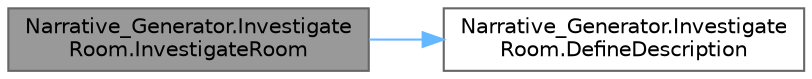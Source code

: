 digraph "Narrative_Generator.InvestigateRoom.InvestigateRoom"
{
 // LATEX_PDF_SIZE
  bgcolor="transparent";
  edge [fontname=Helvetica,fontsize=10,labelfontname=Helvetica,labelfontsize=10];
  node [fontname=Helvetica,fontsize=10,shape=box,height=0.2,width=0.4];
  rankdir="LR";
  Node1 [label="Narrative_Generator.Investigate\lRoom.InvestigateRoom",height=0.2,width=0.4,color="gray40", fillcolor="grey60", style="filled", fontcolor="black",tooltip="A constructor based only on the state of the story world."];
  Node1 -> Node2 [color="steelblue1",style="solid"];
  Node2 [label="Narrative_Generator.Investigate\lRoom.DefineDescription",height=0.2,width=0.4,color="grey40", fillcolor="white", style="filled",URL="$class_narrative___generator_1_1_investigate_room.html#a75efed3a6ef25bd3765e5cd16c5f7e23",tooltip="A method that creates a description of the action."];
}
